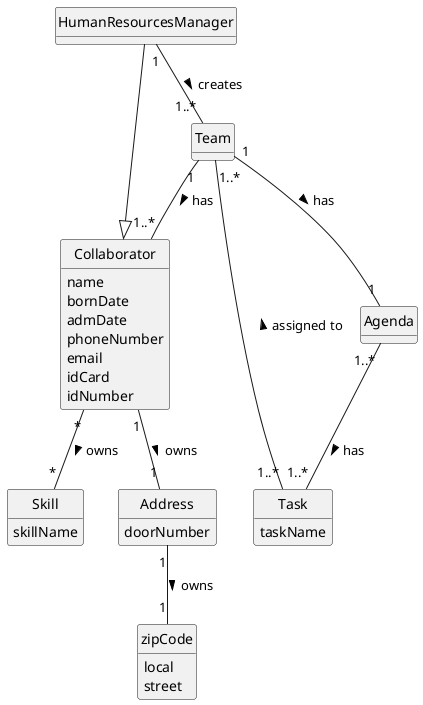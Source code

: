 @startuml
skinparam monochrome true
skinparam packageStyle rectangle
skinparam shadowing false

skinparam classAttributeIconSize 0

hide circle
hide methods


class HumanResourcesManager {}

class Skill {
    skillName
}

class Task {
    taskName
}

class Collaborator {
    name
    bornDate
    admDate
    phoneNumber
    email
    idCard
    idNumber
}

class Address {
    doorNumber
}

class zipCode {
    local
    street
}

class Team {}

HumanResourcesManager ---|> Collaborator
HumanResourcesManager "1" -- "1..*" Team : creates >
Collaborator "*" -- "*" Skill : owns >
Collaborator "1" -- "1" Address: owns >
Address "1" -- "1" zipCode : owns >
Team "1" -- "1..*" Collaborator : has >
Team "1" -- "1" Agenda : has >
Task "1..*" -- "1..*" Team : assigned to >
Agenda "1..*" -- "1..*" Task : has >

@enduml